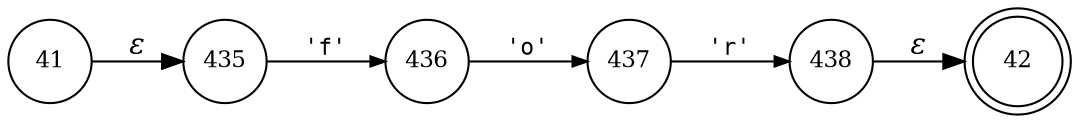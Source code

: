 digraph ATN {
rankdir=LR;
s42[fontsize=11, label="42", shape=doublecircle, fixedsize=true, width=.6];
s435[fontsize=11,label="435", shape=circle, fixedsize=true, width=.55, peripheries=1];
s436[fontsize=11,label="436", shape=circle, fixedsize=true, width=.55, peripheries=1];
s437[fontsize=11,label="437", shape=circle, fixedsize=true, width=.55, peripheries=1];
s438[fontsize=11,label="438", shape=circle, fixedsize=true, width=.55, peripheries=1];
s41[fontsize=11,label="41", shape=circle, fixedsize=true, width=.55, peripheries=1];
s41 -> s435 [fontname="Times-Italic", label="&epsilon;"];
s435 -> s436 [fontsize=11, fontname="Courier", arrowsize=.7, label = "'f'", arrowhead = normal];
s436 -> s437 [fontsize=11, fontname="Courier", arrowsize=.7, label = "'o'", arrowhead = normal];
s437 -> s438 [fontsize=11, fontname="Courier", arrowsize=.7, label = "'r'", arrowhead = normal];
s438 -> s42 [fontname="Times-Italic", label="&epsilon;"];
}